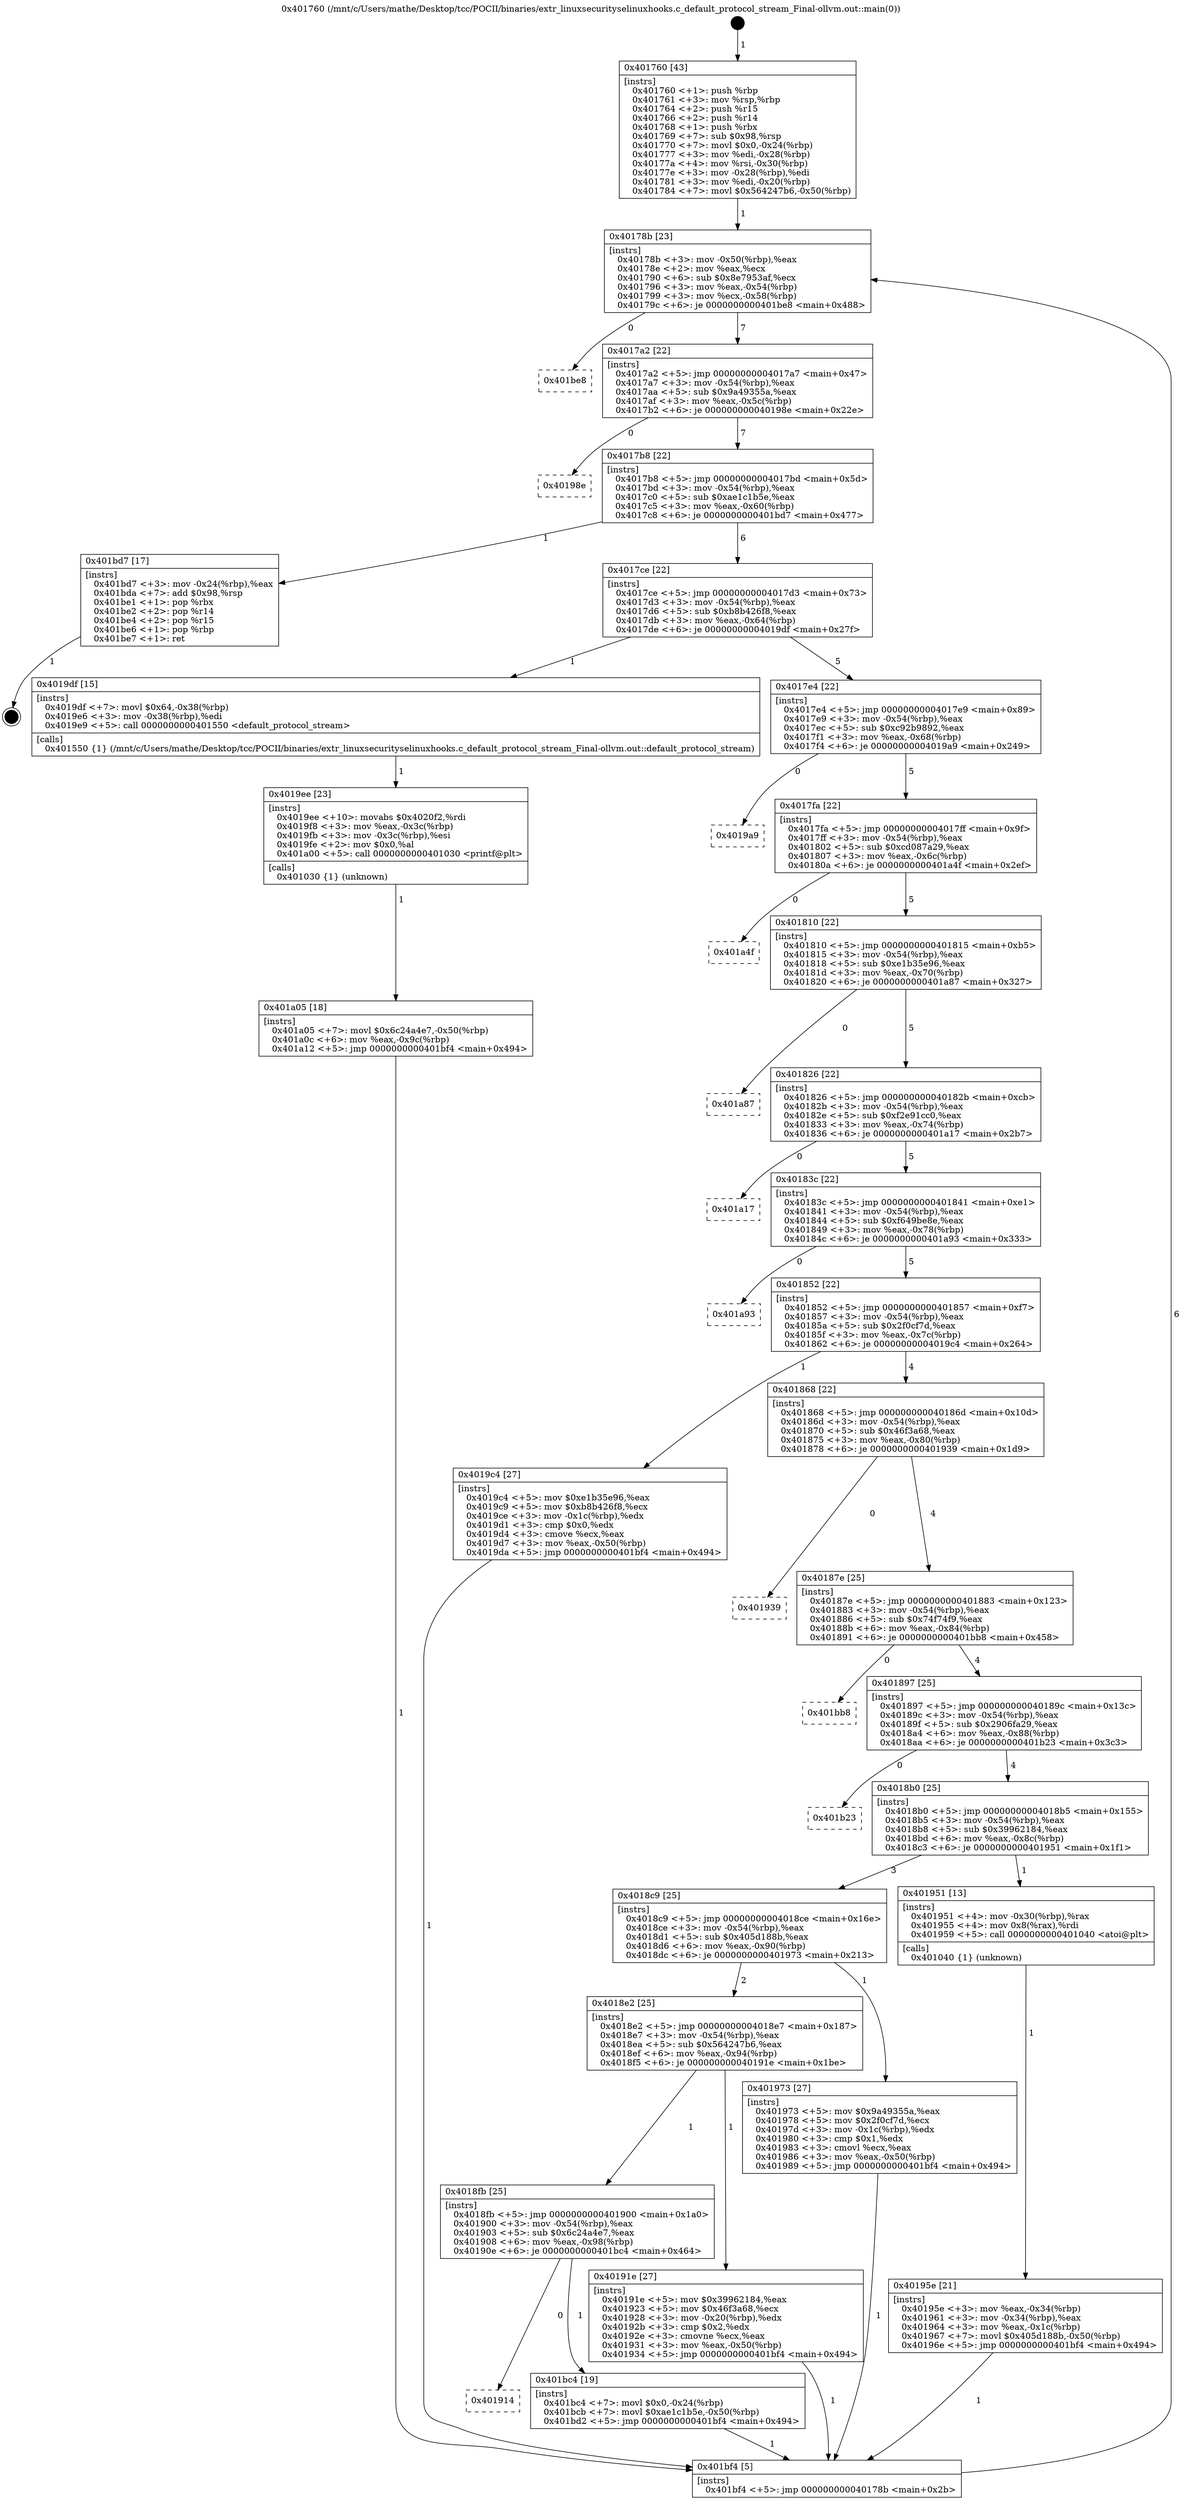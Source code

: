 digraph "0x401760" {
  label = "0x401760 (/mnt/c/Users/mathe/Desktop/tcc/POCII/binaries/extr_linuxsecurityselinuxhooks.c_default_protocol_stream_Final-ollvm.out::main(0))"
  labelloc = "t"
  node[shape=record]

  Entry [label="",width=0.3,height=0.3,shape=circle,fillcolor=black,style=filled]
  "0x40178b" [label="{
     0x40178b [23]\l
     | [instrs]\l
     &nbsp;&nbsp;0x40178b \<+3\>: mov -0x50(%rbp),%eax\l
     &nbsp;&nbsp;0x40178e \<+2\>: mov %eax,%ecx\l
     &nbsp;&nbsp;0x401790 \<+6\>: sub $0x8e7953af,%ecx\l
     &nbsp;&nbsp;0x401796 \<+3\>: mov %eax,-0x54(%rbp)\l
     &nbsp;&nbsp;0x401799 \<+3\>: mov %ecx,-0x58(%rbp)\l
     &nbsp;&nbsp;0x40179c \<+6\>: je 0000000000401be8 \<main+0x488\>\l
  }"]
  "0x401be8" [label="{
     0x401be8\l
  }", style=dashed]
  "0x4017a2" [label="{
     0x4017a2 [22]\l
     | [instrs]\l
     &nbsp;&nbsp;0x4017a2 \<+5\>: jmp 00000000004017a7 \<main+0x47\>\l
     &nbsp;&nbsp;0x4017a7 \<+3\>: mov -0x54(%rbp),%eax\l
     &nbsp;&nbsp;0x4017aa \<+5\>: sub $0x9a49355a,%eax\l
     &nbsp;&nbsp;0x4017af \<+3\>: mov %eax,-0x5c(%rbp)\l
     &nbsp;&nbsp;0x4017b2 \<+6\>: je 000000000040198e \<main+0x22e\>\l
  }"]
  Exit [label="",width=0.3,height=0.3,shape=circle,fillcolor=black,style=filled,peripheries=2]
  "0x40198e" [label="{
     0x40198e\l
  }", style=dashed]
  "0x4017b8" [label="{
     0x4017b8 [22]\l
     | [instrs]\l
     &nbsp;&nbsp;0x4017b8 \<+5\>: jmp 00000000004017bd \<main+0x5d\>\l
     &nbsp;&nbsp;0x4017bd \<+3\>: mov -0x54(%rbp),%eax\l
     &nbsp;&nbsp;0x4017c0 \<+5\>: sub $0xae1c1b5e,%eax\l
     &nbsp;&nbsp;0x4017c5 \<+3\>: mov %eax,-0x60(%rbp)\l
     &nbsp;&nbsp;0x4017c8 \<+6\>: je 0000000000401bd7 \<main+0x477\>\l
  }"]
  "0x401914" [label="{
     0x401914\l
  }", style=dashed]
  "0x401bd7" [label="{
     0x401bd7 [17]\l
     | [instrs]\l
     &nbsp;&nbsp;0x401bd7 \<+3\>: mov -0x24(%rbp),%eax\l
     &nbsp;&nbsp;0x401bda \<+7\>: add $0x98,%rsp\l
     &nbsp;&nbsp;0x401be1 \<+1\>: pop %rbx\l
     &nbsp;&nbsp;0x401be2 \<+2\>: pop %r14\l
     &nbsp;&nbsp;0x401be4 \<+2\>: pop %r15\l
     &nbsp;&nbsp;0x401be6 \<+1\>: pop %rbp\l
     &nbsp;&nbsp;0x401be7 \<+1\>: ret\l
  }"]
  "0x4017ce" [label="{
     0x4017ce [22]\l
     | [instrs]\l
     &nbsp;&nbsp;0x4017ce \<+5\>: jmp 00000000004017d3 \<main+0x73\>\l
     &nbsp;&nbsp;0x4017d3 \<+3\>: mov -0x54(%rbp),%eax\l
     &nbsp;&nbsp;0x4017d6 \<+5\>: sub $0xb8b426f8,%eax\l
     &nbsp;&nbsp;0x4017db \<+3\>: mov %eax,-0x64(%rbp)\l
     &nbsp;&nbsp;0x4017de \<+6\>: je 00000000004019df \<main+0x27f\>\l
  }"]
  "0x401bc4" [label="{
     0x401bc4 [19]\l
     | [instrs]\l
     &nbsp;&nbsp;0x401bc4 \<+7\>: movl $0x0,-0x24(%rbp)\l
     &nbsp;&nbsp;0x401bcb \<+7\>: movl $0xae1c1b5e,-0x50(%rbp)\l
     &nbsp;&nbsp;0x401bd2 \<+5\>: jmp 0000000000401bf4 \<main+0x494\>\l
  }"]
  "0x4019df" [label="{
     0x4019df [15]\l
     | [instrs]\l
     &nbsp;&nbsp;0x4019df \<+7\>: movl $0x64,-0x38(%rbp)\l
     &nbsp;&nbsp;0x4019e6 \<+3\>: mov -0x38(%rbp),%edi\l
     &nbsp;&nbsp;0x4019e9 \<+5\>: call 0000000000401550 \<default_protocol_stream\>\l
     | [calls]\l
     &nbsp;&nbsp;0x401550 \{1\} (/mnt/c/Users/mathe/Desktop/tcc/POCII/binaries/extr_linuxsecurityselinuxhooks.c_default_protocol_stream_Final-ollvm.out::default_protocol_stream)\l
  }"]
  "0x4017e4" [label="{
     0x4017e4 [22]\l
     | [instrs]\l
     &nbsp;&nbsp;0x4017e4 \<+5\>: jmp 00000000004017e9 \<main+0x89\>\l
     &nbsp;&nbsp;0x4017e9 \<+3\>: mov -0x54(%rbp),%eax\l
     &nbsp;&nbsp;0x4017ec \<+5\>: sub $0xc92b9892,%eax\l
     &nbsp;&nbsp;0x4017f1 \<+3\>: mov %eax,-0x68(%rbp)\l
     &nbsp;&nbsp;0x4017f4 \<+6\>: je 00000000004019a9 \<main+0x249\>\l
  }"]
  "0x401a05" [label="{
     0x401a05 [18]\l
     | [instrs]\l
     &nbsp;&nbsp;0x401a05 \<+7\>: movl $0x6c24a4e7,-0x50(%rbp)\l
     &nbsp;&nbsp;0x401a0c \<+6\>: mov %eax,-0x9c(%rbp)\l
     &nbsp;&nbsp;0x401a12 \<+5\>: jmp 0000000000401bf4 \<main+0x494\>\l
  }"]
  "0x4019a9" [label="{
     0x4019a9\l
  }", style=dashed]
  "0x4017fa" [label="{
     0x4017fa [22]\l
     | [instrs]\l
     &nbsp;&nbsp;0x4017fa \<+5\>: jmp 00000000004017ff \<main+0x9f\>\l
     &nbsp;&nbsp;0x4017ff \<+3\>: mov -0x54(%rbp),%eax\l
     &nbsp;&nbsp;0x401802 \<+5\>: sub $0xcd087a29,%eax\l
     &nbsp;&nbsp;0x401807 \<+3\>: mov %eax,-0x6c(%rbp)\l
     &nbsp;&nbsp;0x40180a \<+6\>: je 0000000000401a4f \<main+0x2ef\>\l
  }"]
  "0x4019ee" [label="{
     0x4019ee [23]\l
     | [instrs]\l
     &nbsp;&nbsp;0x4019ee \<+10\>: movabs $0x4020f2,%rdi\l
     &nbsp;&nbsp;0x4019f8 \<+3\>: mov %eax,-0x3c(%rbp)\l
     &nbsp;&nbsp;0x4019fb \<+3\>: mov -0x3c(%rbp),%esi\l
     &nbsp;&nbsp;0x4019fe \<+2\>: mov $0x0,%al\l
     &nbsp;&nbsp;0x401a00 \<+5\>: call 0000000000401030 \<printf@plt\>\l
     | [calls]\l
     &nbsp;&nbsp;0x401030 \{1\} (unknown)\l
  }"]
  "0x401a4f" [label="{
     0x401a4f\l
  }", style=dashed]
  "0x401810" [label="{
     0x401810 [22]\l
     | [instrs]\l
     &nbsp;&nbsp;0x401810 \<+5\>: jmp 0000000000401815 \<main+0xb5\>\l
     &nbsp;&nbsp;0x401815 \<+3\>: mov -0x54(%rbp),%eax\l
     &nbsp;&nbsp;0x401818 \<+5\>: sub $0xe1b35e96,%eax\l
     &nbsp;&nbsp;0x40181d \<+3\>: mov %eax,-0x70(%rbp)\l
     &nbsp;&nbsp;0x401820 \<+6\>: je 0000000000401a87 \<main+0x327\>\l
  }"]
  "0x40195e" [label="{
     0x40195e [21]\l
     | [instrs]\l
     &nbsp;&nbsp;0x40195e \<+3\>: mov %eax,-0x34(%rbp)\l
     &nbsp;&nbsp;0x401961 \<+3\>: mov -0x34(%rbp),%eax\l
     &nbsp;&nbsp;0x401964 \<+3\>: mov %eax,-0x1c(%rbp)\l
     &nbsp;&nbsp;0x401967 \<+7\>: movl $0x405d188b,-0x50(%rbp)\l
     &nbsp;&nbsp;0x40196e \<+5\>: jmp 0000000000401bf4 \<main+0x494\>\l
  }"]
  "0x401a87" [label="{
     0x401a87\l
  }", style=dashed]
  "0x401826" [label="{
     0x401826 [22]\l
     | [instrs]\l
     &nbsp;&nbsp;0x401826 \<+5\>: jmp 000000000040182b \<main+0xcb\>\l
     &nbsp;&nbsp;0x40182b \<+3\>: mov -0x54(%rbp),%eax\l
     &nbsp;&nbsp;0x40182e \<+5\>: sub $0xf2e91cc0,%eax\l
     &nbsp;&nbsp;0x401833 \<+3\>: mov %eax,-0x74(%rbp)\l
     &nbsp;&nbsp;0x401836 \<+6\>: je 0000000000401a17 \<main+0x2b7\>\l
  }"]
  "0x401760" [label="{
     0x401760 [43]\l
     | [instrs]\l
     &nbsp;&nbsp;0x401760 \<+1\>: push %rbp\l
     &nbsp;&nbsp;0x401761 \<+3\>: mov %rsp,%rbp\l
     &nbsp;&nbsp;0x401764 \<+2\>: push %r15\l
     &nbsp;&nbsp;0x401766 \<+2\>: push %r14\l
     &nbsp;&nbsp;0x401768 \<+1\>: push %rbx\l
     &nbsp;&nbsp;0x401769 \<+7\>: sub $0x98,%rsp\l
     &nbsp;&nbsp;0x401770 \<+7\>: movl $0x0,-0x24(%rbp)\l
     &nbsp;&nbsp;0x401777 \<+3\>: mov %edi,-0x28(%rbp)\l
     &nbsp;&nbsp;0x40177a \<+4\>: mov %rsi,-0x30(%rbp)\l
     &nbsp;&nbsp;0x40177e \<+3\>: mov -0x28(%rbp),%edi\l
     &nbsp;&nbsp;0x401781 \<+3\>: mov %edi,-0x20(%rbp)\l
     &nbsp;&nbsp;0x401784 \<+7\>: movl $0x564247b6,-0x50(%rbp)\l
  }"]
  "0x401a17" [label="{
     0x401a17\l
  }", style=dashed]
  "0x40183c" [label="{
     0x40183c [22]\l
     | [instrs]\l
     &nbsp;&nbsp;0x40183c \<+5\>: jmp 0000000000401841 \<main+0xe1\>\l
     &nbsp;&nbsp;0x401841 \<+3\>: mov -0x54(%rbp),%eax\l
     &nbsp;&nbsp;0x401844 \<+5\>: sub $0xf649be8e,%eax\l
     &nbsp;&nbsp;0x401849 \<+3\>: mov %eax,-0x78(%rbp)\l
     &nbsp;&nbsp;0x40184c \<+6\>: je 0000000000401a93 \<main+0x333\>\l
  }"]
  "0x401bf4" [label="{
     0x401bf4 [5]\l
     | [instrs]\l
     &nbsp;&nbsp;0x401bf4 \<+5\>: jmp 000000000040178b \<main+0x2b\>\l
  }"]
  "0x401a93" [label="{
     0x401a93\l
  }", style=dashed]
  "0x401852" [label="{
     0x401852 [22]\l
     | [instrs]\l
     &nbsp;&nbsp;0x401852 \<+5\>: jmp 0000000000401857 \<main+0xf7\>\l
     &nbsp;&nbsp;0x401857 \<+3\>: mov -0x54(%rbp),%eax\l
     &nbsp;&nbsp;0x40185a \<+5\>: sub $0x2f0cf7d,%eax\l
     &nbsp;&nbsp;0x40185f \<+3\>: mov %eax,-0x7c(%rbp)\l
     &nbsp;&nbsp;0x401862 \<+6\>: je 00000000004019c4 \<main+0x264\>\l
  }"]
  "0x4018fb" [label="{
     0x4018fb [25]\l
     | [instrs]\l
     &nbsp;&nbsp;0x4018fb \<+5\>: jmp 0000000000401900 \<main+0x1a0\>\l
     &nbsp;&nbsp;0x401900 \<+3\>: mov -0x54(%rbp),%eax\l
     &nbsp;&nbsp;0x401903 \<+5\>: sub $0x6c24a4e7,%eax\l
     &nbsp;&nbsp;0x401908 \<+6\>: mov %eax,-0x98(%rbp)\l
     &nbsp;&nbsp;0x40190e \<+6\>: je 0000000000401bc4 \<main+0x464\>\l
  }"]
  "0x4019c4" [label="{
     0x4019c4 [27]\l
     | [instrs]\l
     &nbsp;&nbsp;0x4019c4 \<+5\>: mov $0xe1b35e96,%eax\l
     &nbsp;&nbsp;0x4019c9 \<+5\>: mov $0xb8b426f8,%ecx\l
     &nbsp;&nbsp;0x4019ce \<+3\>: mov -0x1c(%rbp),%edx\l
     &nbsp;&nbsp;0x4019d1 \<+3\>: cmp $0x0,%edx\l
     &nbsp;&nbsp;0x4019d4 \<+3\>: cmove %ecx,%eax\l
     &nbsp;&nbsp;0x4019d7 \<+3\>: mov %eax,-0x50(%rbp)\l
     &nbsp;&nbsp;0x4019da \<+5\>: jmp 0000000000401bf4 \<main+0x494\>\l
  }"]
  "0x401868" [label="{
     0x401868 [22]\l
     | [instrs]\l
     &nbsp;&nbsp;0x401868 \<+5\>: jmp 000000000040186d \<main+0x10d\>\l
     &nbsp;&nbsp;0x40186d \<+3\>: mov -0x54(%rbp),%eax\l
     &nbsp;&nbsp;0x401870 \<+5\>: sub $0x46f3a68,%eax\l
     &nbsp;&nbsp;0x401875 \<+3\>: mov %eax,-0x80(%rbp)\l
     &nbsp;&nbsp;0x401878 \<+6\>: je 0000000000401939 \<main+0x1d9\>\l
  }"]
  "0x40191e" [label="{
     0x40191e [27]\l
     | [instrs]\l
     &nbsp;&nbsp;0x40191e \<+5\>: mov $0x39962184,%eax\l
     &nbsp;&nbsp;0x401923 \<+5\>: mov $0x46f3a68,%ecx\l
     &nbsp;&nbsp;0x401928 \<+3\>: mov -0x20(%rbp),%edx\l
     &nbsp;&nbsp;0x40192b \<+3\>: cmp $0x2,%edx\l
     &nbsp;&nbsp;0x40192e \<+3\>: cmovne %ecx,%eax\l
     &nbsp;&nbsp;0x401931 \<+3\>: mov %eax,-0x50(%rbp)\l
     &nbsp;&nbsp;0x401934 \<+5\>: jmp 0000000000401bf4 \<main+0x494\>\l
  }"]
  "0x401939" [label="{
     0x401939\l
  }", style=dashed]
  "0x40187e" [label="{
     0x40187e [25]\l
     | [instrs]\l
     &nbsp;&nbsp;0x40187e \<+5\>: jmp 0000000000401883 \<main+0x123\>\l
     &nbsp;&nbsp;0x401883 \<+3\>: mov -0x54(%rbp),%eax\l
     &nbsp;&nbsp;0x401886 \<+5\>: sub $0x74f74f9,%eax\l
     &nbsp;&nbsp;0x40188b \<+6\>: mov %eax,-0x84(%rbp)\l
     &nbsp;&nbsp;0x401891 \<+6\>: je 0000000000401bb8 \<main+0x458\>\l
  }"]
  "0x4018e2" [label="{
     0x4018e2 [25]\l
     | [instrs]\l
     &nbsp;&nbsp;0x4018e2 \<+5\>: jmp 00000000004018e7 \<main+0x187\>\l
     &nbsp;&nbsp;0x4018e7 \<+3\>: mov -0x54(%rbp),%eax\l
     &nbsp;&nbsp;0x4018ea \<+5\>: sub $0x564247b6,%eax\l
     &nbsp;&nbsp;0x4018ef \<+6\>: mov %eax,-0x94(%rbp)\l
     &nbsp;&nbsp;0x4018f5 \<+6\>: je 000000000040191e \<main+0x1be\>\l
  }"]
  "0x401bb8" [label="{
     0x401bb8\l
  }", style=dashed]
  "0x401897" [label="{
     0x401897 [25]\l
     | [instrs]\l
     &nbsp;&nbsp;0x401897 \<+5\>: jmp 000000000040189c \<main+0x13c\>\l
     &nbsp;&nbsp;0x40189c \<+3\>: mov -0x54(%rbp),%eax\l
     &nbsp;&nbsp;0x40189f \<+5\>: sub $0x2906fa29,%eax\l
     &nbsp;&nbsp;0x4018a4 \<+6\>: mov %eax,-0x88(%rbp)\l
     &nbsp;&nbsp;0x4018aa \<+6\>: je 0000000000401b23 \<main+0x3c3\>\l
  }"]
  "0x401973" [label="{
     0x401973 [27]\l
     | [instrs]\l
     &nbsp;&nbsp;0x401973 \<+5\>: mov $0x9a49355a,%eax\l
     &nbsp;&nbsp;0x401978 \<+5\>: mov $0x2f0cf7d,%ecx\l
     &nbsp;&nbsp;0x40197d \<+3\>: mov -0x1c(%rbp),%edx\l
     &nbsp;&nbsp;0x401980 \<+3\>: cmp $0x1,%edx\l
     &nbsp;&nbsp;0x401983 \<+3\>: cmovl %ecx,%eax\l
     &nbsp;&nbsp;0x401986 \<+3\>: mov %eax,-0x50(%rbp)\l
     &nbsp;&nbsp;0x401989 \<+5\>: jmp 0000000000401bf4 \<main+0x494\>\l
  }"]
  "0x401b23" [label="{
     0x401b23\l
  }", style=dashed]
  "0x4018b0" [label="{
     0x4018b0 [25]\l
     | [instrs]\l
     &nbsp;&nbsp;0x4018b0 \<+5\>: jmp 00000000004018b5 \<main+0x155\>\l
     &nbsp;&nbsp;0x4018b5 \<+3\>: mov -0x54(%rbp),%eax\l
     &nbsp;&nbsp;0x4018b8 \<+5\>: sub $0x39962184,%eax\l
     &nbsp;&nbsp;0x4018bd \<+6\>: mov %eax,-0x8c(%rbp)\l
     &nbsp;&nbsp;0x4018c3 \<+6\>: je 0000000000401951 \<main+0x1f1\>\l
  }"]
  "0x4018c9" [label="{
     0x4018c9 [25]\l
     | [instrs]\l
     &nbsp;&nbsp;0x4018c9 \<+5\>: jmp 00000000004018ce \<main+0x16e\>\l
     &nbsp;&nbsp;0x4018ce \<+3\>: mov -0x54(%rbp),%eax\l
     &nbsp;&nbsp;0x4018d1 \<+5\>: sub $0x405d188b,%eax\l
     &nbsp;&nbsp;0x4018d6 \<+6\>: mov %eax,-0x90(%rbp)\l
     &nbsp;&nbsp;0x4018dc \<+6\>: je 0000000000401973 \<main+0x213\>\l
  }"]
  "0x401951" [label="{
     0x401951 [13]\l
     | [instrs]\l
     &nbsp;&nbsp;0x401951 \<+4\>: mov -0x30(%rbp),%rax\l
     &nbsp;&nbsp;0x401955 \<+4\>: mov 0x8(%rax),%rdi\l
     &nbsp;&nbsp;0x401959 \<+5\>: call 0000000000401040 \<atoi@plt\>\l
     | [calls]\l
     &nbsp;&nbsp;0x401040 \{1\} (unknown)\l
  }"]
  Entry -> "0x401760" [label=" 1"]
  "0x40178b" -> "0x401be8" [label=" 0"]
  "0x40178b" -> "0x4017a2" [label=" 7"]
  "0x401bd7" -> Exit [label=" 1"]
  "0x4017a2" -> "0x40198e" [label=" 0"]
  "0x4017a2" -> "0x4017b8" [label=" 7"]
  "0x401bc4" -> "0x401bf4" [label=" 1"]
  "0x4017b8" -> "0x401bd7" [label=" 1"]
  "0x4017b8" -> "0x4017ce" [label=" 6"]
  "0x4018fb" -> "0x401914" [label=" 0"]
  "0x4017ce" -> "0x4019df" [label=" 1"]
  "0x4017ce" -> "0x4017e4" [label=" 5"]
  "0x4018fb" -> "0x401bc4" [label=" 1"]
  "0x4017e4" -> "0x4019a9" [label=" 0"]
  "0x4017e4" -> "0x4017fa" [label=" 5"]
  "0x401a05" -> "0x401bf4" [label=" 1"]
  "0x4017fa" -> "0x401a4f" [label=" 0"]
  "0x4017fa" -> "0x401810" [label=" 5"]
  "0x4019ee" -> "0x401a05" [label=" 1"]
  "0x401810" -> "0x401a87" [label=" 0"]
  "0x401810" -> "0x401826" [label=" 5"]
  "0x4019df" -> "0x4019ee" [label=" 1"]
  "0x401826" -> "0x401a17" [label=" 0"]
  "0x401826" -> "0x40183c" [label=" 5"]
  "0x4019c4" -> "0x401bf4" [label=" 1"]
  "0x40183c" -> "0x401a93" [label=" 0"]
  "0x40183c" -> "0x401852" [label=" 5"]
  "0x401973" -> "0x401bf4" [label=" 1"]
  "0x401852" -> "0x4019c4" [label=" 1"]
  "0x401852" -> "0x401868" [label=" 4"]
  "0x40195e" -> "0x401bf4" [label=" 1"]
  "0x401868" -> "0x401939" [label=" 0"]
  "0x401868" -> "0x40187e" [label=" 4"]
  "0x401951" -> "0x40195e" [label=" 1"]
  "0x40187e" -> "0x401bb8" [label=" 0"]
  "0x40187e" -> "0x401897" [label=" 4"]
  "0x401760" -> "0x40178b" [label=" 1"]
  "0x401897" -> "0x401b23" [label=" 0"]
  "0x401897" -> "0x4018b0" [label=" 4"]
  "0x40191e" -> "0x401bf4" [label=" 1"]
  "0x4018b0" -> "0x401951" [label=" 1"]
  "0x4018b0" -> "0x4018c9" [label=" 3"]
  "0x4018e2" -> "0x4018fb" [label=" 1"]
  "0x4018c9" -> "0x401973" [label=" 1"]
  "0x4018c9" -> "0x4018e2" [label=" 2"]
  "0x401bf4" -> "0x40178b" [label=" 6"]
  "0x4018e2" -> "0x40191e" [label=" 1"]
}
